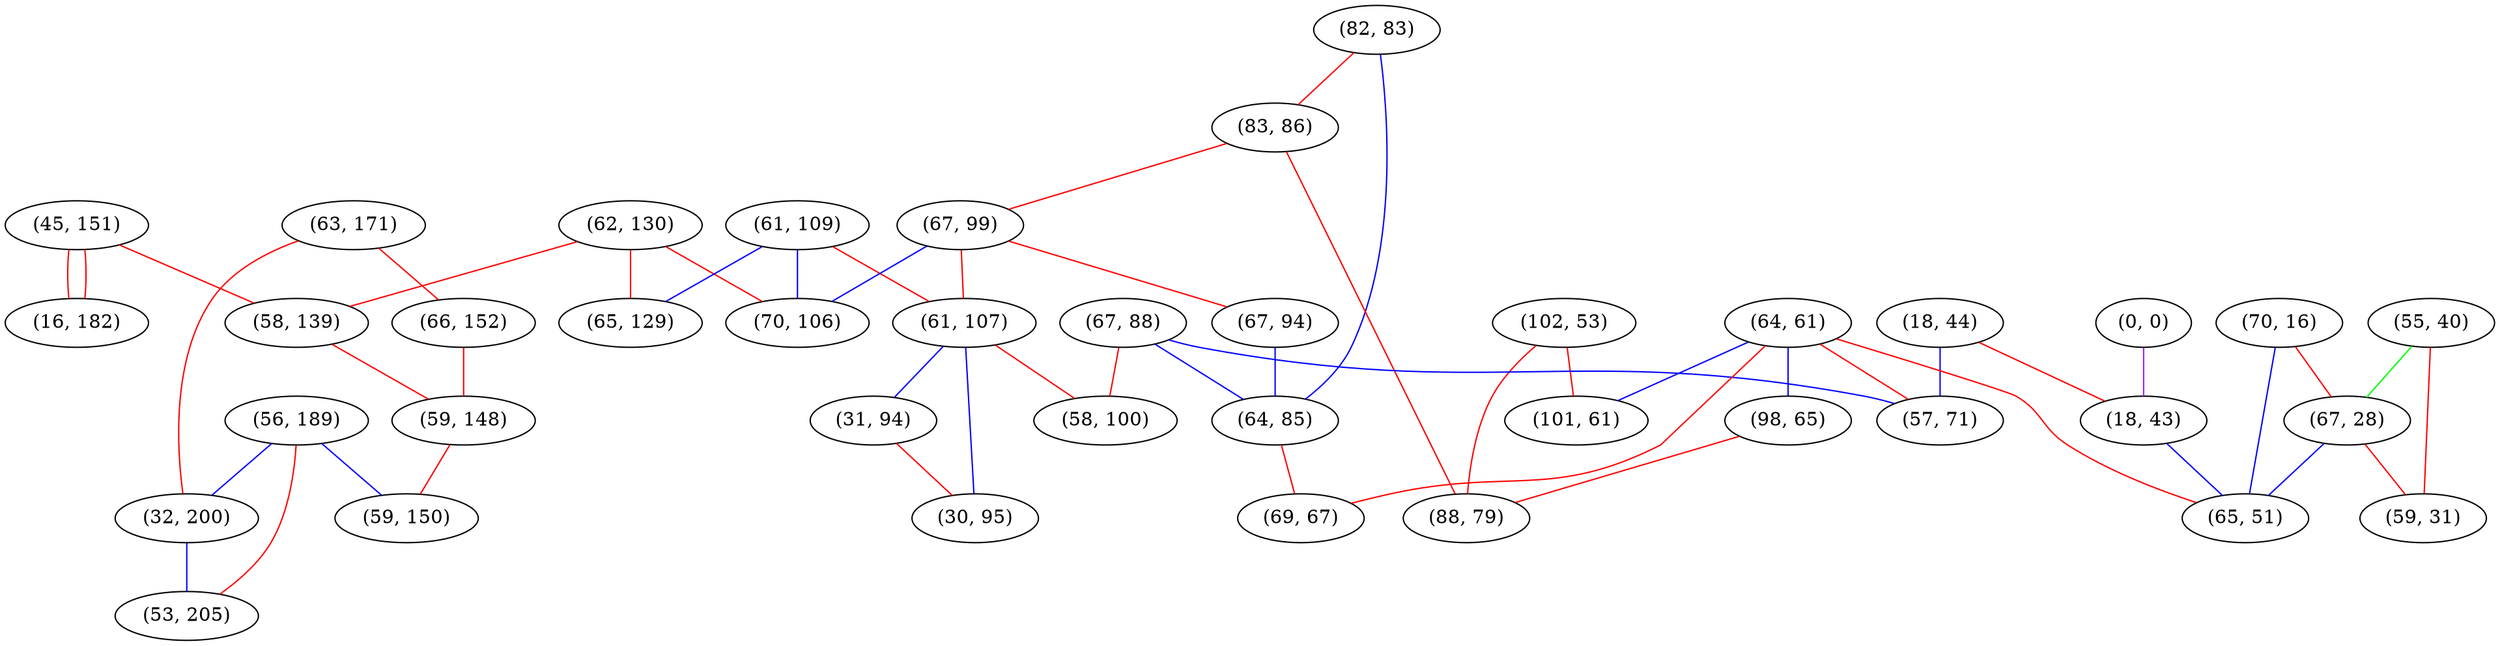 graph "" {
"(63, 171)";
"(45, 151)";
"(18, 44)";
"(62, 130)";
"(55, 40)";
"(102, 53)";
"(16, 182)";
"(0, 0)";
"(82, 83)";
"(61, 109)";
"(83, 86)";
"(66, 152)";
"(67, 99)";
"(67, 88)";
"(56, 189)";
"(64, 61)";
"(98, 65)";
"(57, 71)";
"(58, 139)";
"(32, 200)";
"(70, 16)";
"(70, 106)";
"(59, 148)";
"(101, 61)";
"(67, 94)";
"(61, 107)";
"(67, 28)";
"(58, 100)";
"(59, 31)";
"(64, 85)";
"(31, 94)";
"(18, 43)";
"(69, 67)";
"(88, 79)";
"(65, 129)";
"(65, 51)";
"(30, 95)";
"(53, 205)";
"(59, 150)";
"(63, 171)" -- "(66, 152)"  [color=red, key=0, weight=1];
"(63, 171)" -- "(32, 200)"  [color=red, key=0, weight=1];
"(45, 151)" -- "(16, 182)"  [color=red, key=0, weight=1];
"(45, 151)" -- "(16, 182)"  [color=red, key=1, weight=1];
"(45, 151)" -- "(58, 139)"  [color=red, key=0, weight=1];
"(18, 44)" -- "(18, 43)"  [color=red, key=0, weight=1];
"(18, 44)" -- "(57, 71)"  [color=blue, key=0, weight=3];
"(62, 130)" -- "(70, 106)"  [color=red, key=0, weight=1];
"(62, 130)" -- "(58, 139)"  [color=red, key=0, weight=1];
"(62, 130)" -- "(65, 129)"  [color=red, key=0, weight=1];
"(55, 40)" -- "(59, 31)"  [color=red, key=0, weight=1];
"(55, 40)" -- "(67, 28)"  [color=green, key=0, weight=2];
"(102, 53)" -- "(101, 61)"  [color=red, key=0, weight=1];
"(102, 53)" -- "(88, 79)"  [color=red, key=0, weight=1];
"(0, 0)" -- "(18, 43)"  [color=purple, key=0, weight=4];
"(82, 83)" -- "(64, 85)"  [color=blue, key=0, weight=3];
"(82, 83)" -- "(83, 86)"  [color=red, key=0, weight=1];
"(61, 109)" -- "(70, 106)"  [color=blue, key=0, weight=3];
"(61, 109)" -- "(65, 129)"  [color=blue, key=0, weight=3];
"(61, 109)" -- "(61, 107)"  [color=red, key=0, weight=1];
"(83, 86)" -- "(67, 99)"  [color=red, key=0, weight=1];
"(83, 86)" -- "(88, 79)"  [color=red, key=0, weight=1];
"(66, 152)" -- "(59, 148)"  [color=red, key=0, weight=1];
"(67, 99)" -- "(70, 106)"  [color=blue, key=0, weight=3];
"(67, 99)" -- "(67, 94)"  [color=red, key=0, weight=1];
"(67, 99)" -- "(61, 107)"  [color=red, key=0, weight=1];
"(67, 88)" -- "(64, 85)"  [color=blue, key=0, weight=3];
"(67, 88)" -- "(58, 100)"  [color=red, key=0, weight=1];
"(67, 88)" -- "(57, 71)"  [color=blue, key=0, weight=3];
"(56, 189)" -- "(32, 200)"  [color=blue, key=0, weight=3];
"(56, 189)" -- "(53, 205)"  [color=red, key=0, weight=1];
"(56, 189)" -- "(59, 150)"  [color=blue, key=0, weight=3];
"(64, 61)" -- "(101, 61)"  [color=blue, key=0, weight=3];
"(64, 61)" -- "(69, 67)"  [color=red, key=0, weight=1];
"(64, 61)" -- "(98, 65)"  [color=blue, key=0, weight=3];
"(64, 61)" -- "(65, 51)"  [color=red, key=0, weight=1];
"(64, 61)" -- "(57, 71)"  [color=red, key=0, weight=1];
"(98, 65)" -- "(88, 79)"  [color=red, key=0, weight=1];
"(58, 139)" -- "(59, 148)"  [color=red, key=0, weight=1];
"(32, 200)" -- "(53, 205)"  [color=blue, key=0, weight=3];
"(70, 16)" -- "(65, 51)"  [color=blue, key=0, weight=3];
"(70, 16)" -- "(67, 28)"  [color=red, key=0, weight=1];
"(59, 148)" -- "(59, 150)"  [color=red, key=0, weight=1];
"(67, 94)" -- "(64, 85)"  [color=blue, key=0, weight=3];
"(61, 107)" -- "(30, 95)"  [color=blue, key=0, weight=3];
"(61, 107)" -- "(31, 94)"  [color=blue, key=0, weight=3];
"(61, 107)" -- "(58, 100)"  [color=red, key=0, weight=1];
"(67, 28)" -- "(59, 31)"  [color=red, key=0, weight=1];
"(67, 28)" -- "(65, 51)"  [color=blue, key=0, weight=3];
"(64, 85)" -- "(69, 67)"  [color=red, key=0, weight=1];
"(31, 94)" -- "(30, 95)"  [color=red, key=0, weight=1];
"(18, 43)" -- "(65, 51)"  [color=blue, key=0, weight=3];
}
